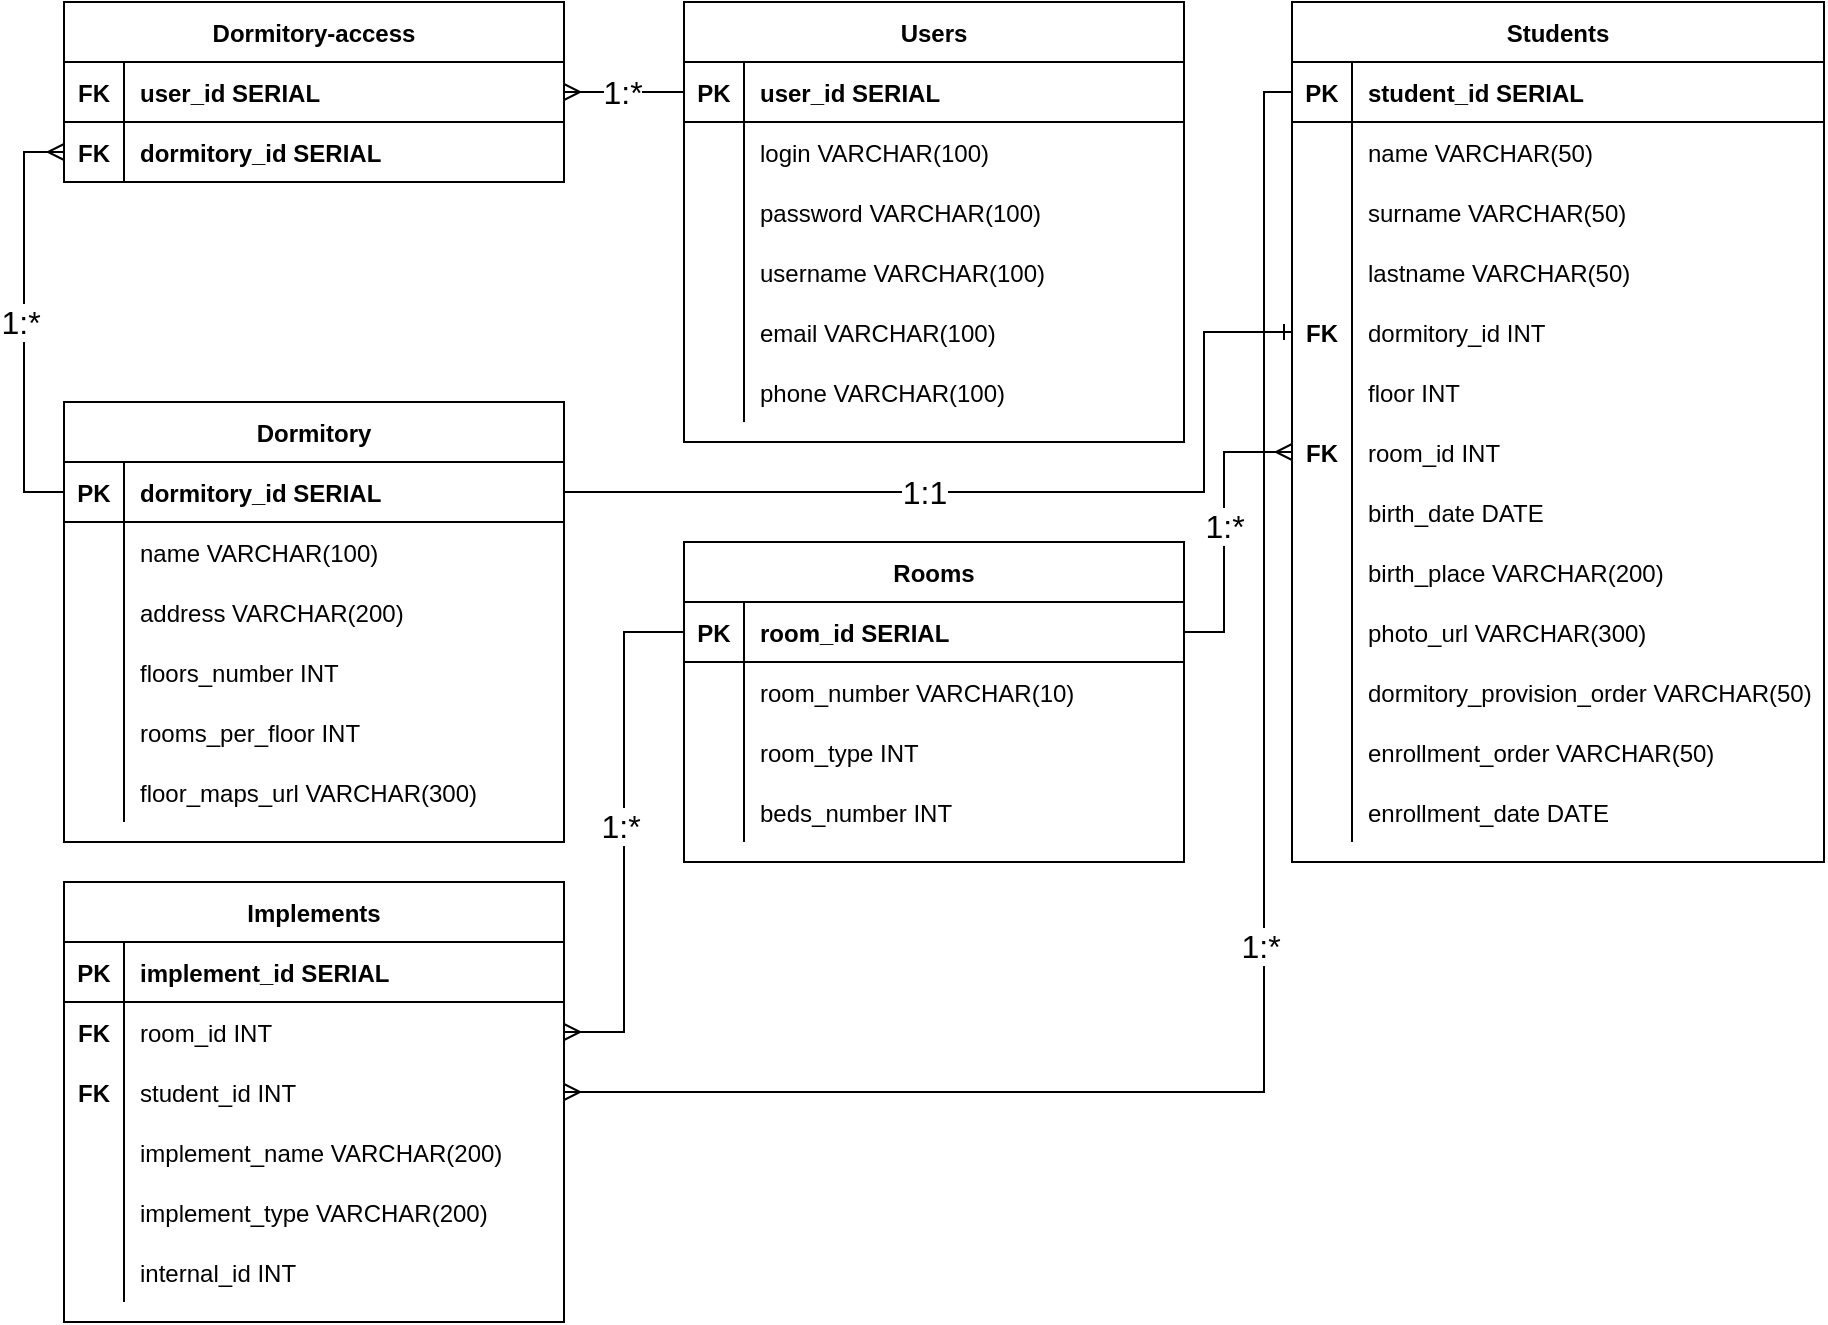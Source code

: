 <mxfile version="22.1.8" type="github">
  <diagram name="Страница — 1" id="2twtzxO1_h7WXQOhaJLX">
    <mxGraphModel dx="2288" dy="542" grid="1" gridSize="10" guides="1" tooltips="1" connect="1" arrows="1" fold="1" page="1" pageScale="1" pageWidth="827" pageHeight="1169" math="0" shadow="0">
      <root>
        <mxCell id="0" />
        <mxCell id="1" parent="0" />
        <mxCell id="hu3KizZ-rJHb__WASG35-1" value="Students" style="shape=table;startSize=30;container=1;collapsible=1;childLayout=tableLayout;fixedRows=1;rowLines=0;fontStyle=1;align=center;resizeLast=1;" parent="1" vertex="1">
          <mxGeometry x="414" y="120" width="266" height="430" as="geometry" />
        </mxCell>
        <mxCell id="hu3KizZ-rJHb__WASG35-2" value="" style="shape=partialRectangle;collapsible=0;dropTarget=0;pointerEvents=0;fillColor=none;points=[[0,0.5],[1,0.5]];portConstraint=eastwest;top=0;left=0;right=0;bottom=1;" parent="hu3KizZ-rJHb__WASG35-1" vertex="1">
          <mxGeometry y="30" width="266" height="30" as="geometry" />
        </mxCell>
        <mxCell id="hu3KizZ-rJHb__WASG35-3" value="PK" style="shape=partialRectangle;overflow=hidden;connectable=0;fillColor=none;top=0;left=0;bottom=0;right=0;fontStyle=1;" parent="hu3KizZ-rJHb__WASG35-2" vertex="1">
          <mxGeometry width="30" height="30" as="geometry">
            <mxRectangle width="30" height="30" as="alternateBounds" />
          </mxGeometry>
        </mxCell>
        <mxCell id="hu3KizZ-rJHb__WASG35-4" value="student_id SERIAL" style="shape=partialRectangle;overflow=hidden;connectable=0;fillColor=none;top=0;left=0;bottom=0;right=0;align=left;spacingLeft=6;fontStyle=1;" parent="hu3KizZ-rJHb__WASG35-2" vertex="1">
          <mxGeometry x="30" width="236" height="30" as="geometry">
            <mxRectangle width="236" height="30" as="alternateBounds" />
          </mxGeometry>
        </mxCell>
        <mxCell id="hu3KizZ-rJHb__WASG35-5" value="" style="shape=partialRectangle;collapsible=0;dropTarget=0;pointerEvents=0;fillColor=none;points=[[0,0.5],[1,0.5]];portConstraint=eastwest;top=0;left=0;right=0;bottom=0;" parent="hu3KizZ-rJHb__WASG35-1" vertex="1">
          <mxGeometry y="60" width="266" height="30" as="geometry" />
        </mxCell>
        <mxCell id="hu3KizZ-rJHb__WASG35-6" value="" style="shape=partialRectangle;overflow=hidden;connectable=0;fillColor=none;top=0;left=0;bottom=0;right=0;" parent="hu3KizZ-rJHb__WASG35-5" vertex="1">
          <mxGeometry width="30" height="30" as="geometry">
            <mxRectangle width="30" height="30" as="alternateBounds" />
          </mxGeometry>
        </mxCell>
        <mxCell id="hu3KizZ-rJHb__WASG35-7" value="name VARCHAR(50)" style="shape=partialRectangle;overflow=hidden;connectable=0;fillColor=none;top=0;left=0;bottom=0;right=0;align=left;spacingLeft=6;" parent="hu3KizZ-rJHb__WASG35-5" vertex="1">
          <mxGeometry x="30" width="236" height="30" as="geometry">
            <mxRectangle width="236" height="30" as="alternateBounds" />
          </mxGeometry>
        </mxCell>
        <mxCell id="hu3KizZ-rJHb__WASG35-8" value="" style="shape=partialRectangle;collapsible=0;dropTarget=0;pointerEvents=0;fillColor=none;points=[[0,0.5],[1,0.5]];portConstraint=eastwest;top=0;left=0;right=0;bottom=0;" parent="hu3KizZ-rJHb__WASG35-1" vertex="1">
          <mxGeometry y="90" width="266" height="30" as="geometry" />
        </mxCell>
        <mxCell id="hu3KizZ-rJHb__WASG35-9" value="" style="shape=partialRectangle;overflow=hidden;connectable=0;fillColor=none;top=0;left=0;bottom=0;right=0;" parent="hu3KizZ-rJHb__WASG35-8" vertex="1">
          <mxGeometry width="30" height="30" as="geometry">
            <mxRectangle width="30" height="30" as="alternateBounds" />
          </mxGeometry>
        </mxCell>
        <mxCell id="hu3KizZ-rJHb__WASG35-10" value="surname VARCHAR(50)" style="shape=partialRectangle;overflow=hidden;connectable=0;fillColor=none;top=0;left=0;bottom=0;right=0;align=left;spacingLeft=6;" parent="hu3KizZ-rJHb__WASG35-8" vertex="1">
          <mxGeometry x="30" width="236" height="30" as="geometry">
            <mxRectangle width="236" height="30" as="alternateBounds" />
          </mxGeometry>
        </mxCell>
        <mxCell id="hu3KizZ-rJHb__WASG35-11" value="" style="shape=partialRectangle;collapsible=0;dropTarget=0;pointerEvents=0;fillColor=none;points=[[0,0.5],[1,0.5]];portConstraint=eastwest;top=0;left=0;right=0;bottom=0;" parent="hu3KizZ-rJHb__WASG35-1" vertex="1">
          <mxGeometry y="120" width="266" height="30" as="geometry" />
        </mxCell>
        <mxCell id="hu3KizZ-rJHb__WASG35-12" value="" style="shape=partialRectangle;overflow=hidden;connectable=0;fillColor=none;top=0;left=0;bottom=0;right=0;" parent="hu3KizZ-rJHb__WASG35-11" vertex="1">
          <mxGeometry width="30" height="30" as="geometry">
            <mxRectangle width="30" height="30" as="alternateBounds" />
          </mxGeometry>
        </mxCell>
        <mxCell id="hu3KizZ-rJHb__WASG35-13" value="lastname VARCHAR(50)" style="shape=partialRectangle;overflow=hidden;connectable=0;fillColor=none;top=0;left=0;bottom=0;right=0;align=left;spacingLeft=6;" parent="hu3KizZ-rJHb__WASG35-11" vertex="1">
          <mxGeometry x="30" width="236" height="30" as="geometry">
            <mxRectangle width="236" height="30" as="alternateBounds" />
          </mxGeometry>
        </mxCell>
        <mxCell id="hu3KizZ-rJHb__WASG35-14" value="" style="shape=partialRectangle;collapsible=0;dropTarget=0;pointerEvents=0;fillColor=none;points=[[0,0.5],[1,0.5]];portConstraint=eastwest;top=0;left=0;right=0;bottom=0;" parent="hu3KizZ-rJHb__WASG35-1" vertex="1">
          <mxGeometry y="150" width="266" height="30" as="geometry" />
        </mxCell>
        <mxCell id="hu3KizZ-rJHb__WASG35-15" value="FK" style="shape=partialRectangle;overflow=hidden;connectable=0;fillColor=none;top=0;left=0;bottom=0;right=0;fontStyle=1" parent="hu3KizZ-rJHb__WASG35-14" vertex="1">
          <mxGeometry width="30" height="30" as="geometry">
            <mxRectangle width="30" height="30" as="alternateBounds" />
          </mxGeometry>
        </mxCell>
        <mxCell id="hu3KizZ-rJHb__WASG35-16" value="dormitory_id INT" style="shape=partialRectangle;overflow=hidden;connectable=0;fillColor=none;top=0;left=0;bottom=0;right=0;align=left;spacingLeft=6;" parent="hu3KizZ-rJHb__WASG35-14" vertex="1">
          <mxGeometry x="30" width="236" height="30" as="geometry">
            <mxRectangle width="236" height="30" as="alternateBounds" />
          </mxGeometry>
        </mxCell>
        <mxCell id="hu3KizZ-rJHb__WASG35-36" value="" style="shape=partialRectangle;collapsible=0;dropTarget=0;pointerEvents=0;fillColor=none;points=[[0,0.5],[1,0.5]];portConstraint=eastwest;top=0;left=0;right=0;bottom=0;" parent="hu3KizZ-rJHb__WASG35-1" vertex="1">
          <mxGeometry y="180" width="266" height="30" as="geometry" />
        </mxCell>
        <mxCell id="hu3KizZ-rJHb__WASG35-37" value="" style="shape=partialRectangle;overflow=hidden;connectable=0;fillColor=none;top=0;left=0;bottom=0;right=0;" parent="hu3KizZ-rJHb__WASG35-36" vertex="1">
          <mxGeometry width="30" height="30" as="geometry">
            <mxRectangle width="30" height="30" as="alternateBounds" />
          </mxGeometry>
        </mxCell>
        <mxCell id="hu3KizZ-rJHb__WASG35-38" value="floor INT" style="shape=partialRectangle;overflow=hidden;connectable=0;fillColor=none;top=0;left=0;bottom=0;right=0;align=left;spacingLeft=6;" parent="hu3KizZ-rJHb__WASG35-36" vertex="1">
          <mxGeometry x="30" width="236" height="30" as="geometry">
            <mxRectangle width="236" height="30" as="alternateBounds" />
          </mxGeometry>
        </mxCell>
        <mxCell id="hu3KizZ-rJHb__WASG35-39" value="" style="shape=partialRectangle;collapsible=0;dropTarget=0;pointerEvents=0;fillColor=none;points=[[0,0.5],[1,0.5]];portConstraint=eastwest;top=0;left=0;right=0;bottom=0;" parent="hu3KizZ-rJHb__WASG35-1" vertex="1">
          <mxGeometry y="210" width="266" height="30" as="geometry" />
        </mxCell>
        <mxCell id="hu3KizZ-rJHb__WASG35-40" value="FK" style="shape=partialRectangle;overflow=hidden;connectable=0;fillColor=none;top=0;left=0;bottom=0;right=0;fontStyle=1" parent="hu3KizZ-rJHb__WASG35-39" vertex="1">
          <mxGeometry width="30" height="30" as="geometry">
            <mxRectangle width="30" height="30" as="alternateBounds" />
          </mxGeometry>
        </mxCell>
        <mxCell id="hu3KizZ-rJHb__WASG35-41" value="room_id INT" style="shape=partialRectangle;overflow=hidden;connectable=0;fillColor=none;top=0;left=0;bottom=0;right=0;align=left;spacingLeft=6;" parent="hu3KizZ-rJHb__WASG35-39" vertex="1">
          <mxGeometry x="30" width="236" height="30" as="geometry">
            <mxRectangle width="236" height="30" as="alternateBounds" />
          </mxGeometry>
        </mxCell>
        <mxCell id="hu3KizZ-rJHb__WASG35-42" value="" style="shape=partialRectangle;collapsible=0;dropTarget=0;pointerEvents=0;fillColor=none;points=[[0,0.5],[1,0.5]];portConstraint=eastwest;top=0;left=0;right=0;bottom=0;" parent="hu3KizZ-rJHb__WASG35-1" vertex="1">
          <mxGeometry y="240" width="266" height="30" as="geometry" />
        </mxCell>
        <mxCell id="hu3KizZ-rJHb__WASG35-43" value="" style="shape=partialRectangle;overflow=hidden;connectable=0;fillColor=none;top=0;left=0;bottom=0;right=0;" parent="hu3KizZ-rJHb__WASG35-42" vertex="1">
          <mxGeometry width="30" height="30" as="geometry">
            <mxRectangle width="30" height="30" as="alternateBounds" />
          </mxGeometry>
        </mxCell>
        <mxCell id="hu3KizZ-rJHb__WASG35-44" value="birth_date DATE" style="shape=partialRectangle;overflow=hidden;connectable=0;fillColor=none;top=0;left=0;bottom=0;right=0;align=left;spacingLeft=6;" parent="hu3KizZ-rJHb__WASG35-42" vertex="1">
          <mxGeometry x="30" width="236" height="30" as="geometry">
            <mxRectangle width="236" height="30" as="alternateBounds" />
          </mxGeometry>
        </mxCell>
        <mxCell id="tnhvwrG5UX3Bv0iWoxQa-13" value="" style="shape=partialRectangle;collapsible=0;dropTarget=0;pointerEvents=0;fillColor=none;points=[[0,0.5],[1,0.5]];portConstraint=eastwest;top=0;left=0;right=0;bottom=0;" parent="hu3KizZ-rJHb__WASG35-1" vertex="1">
          <mxGeometry y="270" width="266" height="30" as="geometry" />
        </mxCell>
        <mxCell id="tnhvwrG5UX3Bv0iWoxQa-14" value="" style="shape=partialRectangle;overflow=hidden;connectable=0;fillColor=none;top=0;left=0;bottom=0;right=0;" parent="tnhvwrG5UX3Bv0iWoxQa-13" vertex="1">
          <mxGeometry width="30" height="30" as="geometry">
            <mxRectangle width="30" height="30" as="alternateBounds" />
          </mxGeometry>
        </mxCell>
        <mxCell id="tnhvwrG5UX3Bv0iWoxQa-15" value="birth_place VARCHAR(200)" style="shape=partialRectangle;overflow=hidden;connectable=0;fillColor=none;top=0;left=0;bottom=0;right=0;align=left;spacingLeft=6;" parent="tnhvwrG5UX3Bv0iWoxQa-13" vertex="1">
          <mxGeometry x="30" width="236" height="30" as="geometry">
            <mxRectangle width="236" height="30" as="alternateBounds" />
          </mxGeometry>
        </mxCell>
        <mxCell id="tnhvwrG5UX3Bv0iWoxQa-1" value="" style="shape=partialRectangle;collapsible=0;dropTarget=0;pointerEvents=0;fillColor=none;points=[[0,0.5],[1,0.5]];portConstraint=eastwest;top=0;left=0;right=0;bottom=0;" parent="hu3KizZ-rJHb__WASG35-1" vertex="1">
          <mxGeometry y="300" width="266" height="30" as="geometry" />
        </mxCell>
        <mxCell id="tnhvwrG5UX3Bv0iWoxQa-2" value="" style="shape=partialRectangle;overflow=hidden;connectable=0;fillColor=none;top=0;left=0;bottom=0;right=0;" parent="tnhvwrG5UX3Bv0iWoxQa-1" vertex="1">
          <mxGeometry width="30" height="30" as="geometry">
            <mxRectangle width="30" height="30" as="alternateBounds" />
          </mxGeometry>
        </mxCell>
        <mxCell id="tnhvwrG5UX3Bv0iWoxQa-3" value="photo_url VARCHAR(300)" style="shape=partialRectangle;overflow=hidden;connectable=0;fillColor=none;top=0;left=0;bottom=0;right=0;align=left;spacingLeft=6;" parent="tnhvwrG5UX3Bv0iWoxQa-1" vertex="1">
          <mxGeometry x="30" width="236" height="30" as="geometry">
            <mxRectangle width="236" height="30" as="alternateBounds" />
          </mxGeometry>
        </mxCell>
        <mxCell id="tnhvwrG5UX3Bv0iWoxQa-7" value="" style="shape=partialRectangle;collapsible=0;dropTarget=0;pointerEvents=0;fillColor=none;points=[[0,0.5],[1,0.5]];portConstraint=eastwest;top=0;left=0;right=0;bottom=0;" parent="hu3KizZ-rJHb__WASG35-1" vertex="1">
          <mxGeometry y="330" width="266" height="30" as="geometry" />
        </mxCell>
        <mxCell id="tnhvwrG5UX3Bv0iWoxQa-8" value="" style="shape=partialRectangle;overflow=hidden;connectable=0;fillColor=none;top=0;left=0;bottom=0;right=0;" parent="tnhvwrG5UX3Bv0iWoxQa-7" vertex="1">
          <mxGeometry width="30" height="30" as="geometry">
            <mxRectangle width="30" height="30" as="alternateBounds" />
          </mxGeometry>
        </mxCell>
        <mxCell id="tnhvwrG5UX3Bv0iWoxQa-9" value="dormitory_provision_order VARCHAR(50)" style="shape=partialRectangle;overflow=hidden;connectable=0;fillColor=none;top=0;left=0;bottom=0;right=0;align=left;spacingLeft=6;" parent="tnhvwrG5UX3Bv0iWoxQa-7" vertex="1">
          <mxGeometry x="30" width="236" height="30" as="geometry">
            <mxRectangle width="236" height="30" as="alternateBounds" />
          </mxGeometry>
        </mxCell>
        <mxCell id="tnhvwrG5UX3Bv0iWoxQa-4" value="" style="shape=partialRectangle;collapsible=0;dropTarget=0;pointerEvents=0;fillColor=none;points=[[0,0.5],[1,0.5]];portConstraint=eastwest;top=0;left=0;right=0;bottom=0;" parent="hu3KizZ-rJHb__WASG35-1" vertex="1">
          <mxGeometry y="360" width="266" height="30" as="geometry" />
        </mxCell>
        <mxCell id="tnhvwrG5UX3Bv0iWoxQa-5" value="" style="shape=partialRectangle;overflow=hidden;connectable=0;fillColor=none;top=0;left=0;bottom=0;right=0;" parent="tnhvwrG5UX3Bv0iWoxQa-4" vertex="1">
          <mxGeometry width="30" height="30" as="geometry">
            <mxRectangle width="30" height="30" as="alternateBounds" />
          </mxGeometry>
        </mxCell>
        <mxCell id="tnhvwrG5UX3Bv0iWoxQa-6" value="enrollment_order VARCHAR(50)" style="shape=partialRectangle;overflow=hidden;connectable=0;fillColor=none;top=0;left=0;bottom=0;right=0;align=left;spacingLeft=6;" parent="tnhvwrG5UX3Bv0iWoxQa-4" vertex="1">
          <mxGeometry x="30" width="236" height="30" as="geometry">
            <mxRectangle width="236" height="30" as="alternateBounds" />
          </mxGeometry>
        </mxCell>
        <mxCell id="tnhvwrG5UX3Bv0iWoxQa-10" value="" style="shape=partialRectangle;collapsible=0;dropTarget=0;pointerEvents=0;fillColor=none;points=[[0,0.5],[1,0.5]];portConstraint=eastwest;top=0;left=0;right=0;bottom=0;" parent="hu3KizZ-rJHb__WASG35-1" vertex="1">
          <mxGeometry y="390" width="266" height="30" as="geometry" />
        </mxCell>
        <mxCell id="tnhvwrG5UX3Bv0iWoxQa-11" value="" style="shape=partialRectangle;overflow=hidden;connectable=0;fillColor=none;top=0;left=0;bottom=0;right=0;" parent="tnhvwrG5UX3Bv0iWoxQa-10" vertex="1">
          <mxGeometry width="30" height="30" as="geometry">
            <mxRectangle width="30" height="30" as="alternateBounds" />
          </mxGeometry>
        </mxCell>
        <mxCell id="tnhvwrG5UX3Bv0iWoxQa-12" value="enrollment_date DATE" style="shape=partialRectangle;overflow=hidden;connectable=0;fillColor=none;top=0;left=0;bottom=0;right=0;align=left;spacingLeft=6;" parent="tnhvwrG5UX3Bv0iWoxQa-10" vertex="1">
          <mxGeometry x="30" width="236" height="30" as="geometry">
            <mxRectangle width="236" height="30" as="alternateBounds" />
          </mxGeometry>
        </mxCell>
        <mxCell id="hu3KizZ-rJHb__WASG35-20" value="Users" style="shape=table;startSize=30;container=1;collapsible=1;childLayout=tableLayout;fixedRows=1;rowLines=0;fontStyle=1;align=center;resizeLast=1;" parent="1" vertex="1">
          <mxGeometry x="110" y="120" width="250" height="220" as="geometry" />
        </mxCell>
        <mxCell id="hu3KizZ-rJHb__WASG35-21" value="" style="shape=partialRectangle;collapsible=0;dropTarget=0;pointerEvents=0;fillColor=none;points=[[0,0.5],[1,0.5]];portConstraint=eastwest;top=0;left=0;right=0;bottom=1;" parent="hu3KizZ-rJHb__WASG35-20" vertex="1">
          <mxGeometry y="30" width="250" height="30" as="geometry" />
        </mxCell>
        <mxCell id="hu3KizZ-rJHb__WASG35-22" value="PK" style="shape=partialRectangle;overflow=hidden;connectable=0;fillColor=none;top=0;left=0;bottom=0;right=0;fontStyle=1;" parent="hu3KizZ-rJHb__WASG35-21" vertex="1">
          <mxGeometry width="30" height="30" as="geometry">
            <mxRectangle width="30" height="30" as="alternateBounds" />
          </mxGeometry>
        </mxCell>
        <mxCell id="hu3KizZ-rJHb__WASG35-23" value="user_id SERIAL" style="shape=partialRectangle;overflow=hidden;connectable=0;fillColor=none;top=0;left=0;bottom=0;right=0;align=left;spacingLeft=6;fontStyle=1;" parent="hu3KizZ-rJHb__WASG35-21" vertex="1">
          <mxGeometry x="30" width="220" height="30" as="geometry">
            <mxRectangle width="220" height="30" as="alternateBounds" />
          </mxGeometry>
        </mxCell>
        <mxCell id="hu3KizZ-rJHb__WASG35-24" value="" style="shape=partialRectangle;collapsible=0;dropTarget=0;pointerEvents=0;fillColor=none;points=[[0,0.5],[1,0.5]];portConstraint=eastwest;top=0;left=0;right=0;bottom=0;" parent="hu3KizZ-rJHb__WASG35-20" vertex="1">
          <mxGeometry y="60" width="250" height="30" as="geometry" />
        </mxCell>
        <mxCell id="hu3KizZ-rJHb__WASG35-25" value="" style="shape=partialRectangle;overflow=hidden;connectable=0;fillColor=none;top=0;left=0;bottom=0;right=0;" parent="hu3KizZ-rJHb__WASG35-24" vertex="1">
          <mxGeometry width="30" height="30" as="geometry">
            <mxRectangle width="30" height="30" as="alternateBounds" />
          </mxGeometry>
        </mxCell>
        <mxCell id="hu3KizZ-rJHb__WASG35-26" value="login VARCHAR(100)" style="shape=partialRectangle;overflow=hidden;connectable=0;fillColor=none;top=0;left=0;bottom=0;right=0;align=left;spacingLeft=6;" parent="hu3KizZ-rJHb__WASG35-24" vertex="1">
          <mxGeometry x="30" width="220" height="30" as="geometry">
            <mxRectangle width="220" height="30" as="alternateBounds" />
          </mxGeometry>
        </mxCell>
        <mxCell id="hu3KizZ-rJHb__WASG35-27" value="" style="shape=partialRectangle;collapsible=0;dropTarget=0;pointerEvents=0;fillColor=none;points=[[0,0.5],[1,0.5]];portConstraint=eastwest;top=0;left=0;right=0;bottom=0;" parent="hu3KizZ-rJHb__WASG35-20" vertex="1">
          <mxGeometry y="90" width="250" height="30" as="geometry" />
        </mxCell>
        <mxCell id="hu3KizZ-rJHb__WASG35-28" value="" style="shape=partialRectangle;overflow=hidden;connectable=0;fillColor=none;top=0;left=0;bottom=0;right=0;" parent="hu3KizZ-rJHb__WASG35-27" vertex="1">
          <mxGeometry width="30" height="30" as="geometry">
            <mxRectangle width="30" height="30" as="alternateBounds" />
          </mxGeometry>
        </mxCell>
        <mxCell id="hu3KizZ-rJHb__WASG35-29" value="password VARCHAR(100)" style="shape=partialRectangle;overflow=hidden;connectable=0;fillColor=none;top=0;left=0;bottom=0;right=0;align=left;spacingLeft=6;" parent="hu3KizZ-rJHb__WASG35-27" vertex="1">
          <mxGeometry x="30" width="220" height="30" as="geometry">
            <mxRectangle width="220" height="30" as="alternateBounds" />
          </mxGeometry>
        </mxCell>
        <mxCell id="tnhvwrG5UX3Bv0iWoxQa-86" value="" style="shape=partialRectangle;collapsible=0;dropTarget=0;pointerEvents=0;fillColor=none;points=[[0,0.5],[1,0.5]];portConstraint=eastwest;top=0;left=0;right=0;bottom=0;" parent="hu3KizZ-rJHb__WASG35-20" vertex="1">
          <mxGeometry y="120" width="250" height="30" as="geometry" />
        </mxCell>
        <mxCell id="tnhvwrG5UX3Bv0iWoxQa-87" value="" style="shape=partialRectangle;overflow=hidden;connectable=0;fillColor=none;top=0;left=0;bottom=0;right=0;" parent="tnhvwrG5UX3Bv0iWoxQa-86" vertex="1">
          <mxGeometry width="30" height="30" as="geometry">
            <mxRectangle width="30" height="30" as="alternateBounds" />
          </mxGeometry>
        </mxCell>
        <mxCell id="tnhvwrG5UX3Bv0iWoxQa-88" value="username VARCHAR(100)" style="shape=partialRectangle;overflow=hidden;connectable=0;fillColor=none;top=0;left=0;bottom=0;right=0;align=left;spacingLeft=6;" parent="tnhvwrG5UX3Bv0iWoxQa-86" vertex="1">
          <mxGeometry x="30" width="220" height="30" as="geometry">
            <mxRectangle width="220" height="30" as="alternateBounds" />
          </mxGeometry>
        </mxCell>
        <mxCell id="hu3KizZ-rJHb__WASG35-30" value="" style="shape=partialRectangle;collapsible=0;dropTarget=0;pointerEvents=0;fillColor=none;points=[[0,0.5],[1,0.5]];portConstraint=eastwest;top=0;left=0;right=0;bottom=0;" parent="hu3KizZ-rJHb__WASG35-20" vertex="1">
          <mxGeometry y="150" width="250" height="30" as="geometry" />
        </mxCell>
        <mxCell id="hu3KizZ-rJHb__WASG35-31" value="" style="shape=partialRectangle;overflow=hidden;connectable=0;fillColor=none;top=0;left=0;bottom=0;right=0;" parent="hu3KizZ-rJHb__WASG35-30" vertex="1">
          <mxGeometry width="30" height="30" as="geometry">
            <mxRectangle width="30" height="30" as="alternateBounds" />
          </mxGeometry>
        </mxCell>
        <mxCell id="hu3KizZ-rJHb__WASG35-32" value="email VARCHAR(100)" style="shape=partialRectangle;overflow=hidden;connectable=0;fillColor=none;top=0;left=0;bottom=0;right=0;align=left;spacingLeft=6;" parent="hu3KizZ-rJHb__WASG35-30" vertex="1">
          <mxGeometry x="30" width="220" height="30" as="geometry">
            <mxRectangle width="220" height="30" as="alternateBounds" />
          </mxGeometry>
        </mxCell>
        <mxCell id="hu3KizZ-rJHb__WASG35-33" value="" style="shape=partialRectangle;collapsible=0;dropTarget=0;pointerEvents=0;fillColor=none;points=[[0,0.5],[1,0.5]];portConstraint=eastwest;top=0;left=0;right=0;bottom=0;" parent="hu3KizZ-rJHb__WASG35-20" vertex="1">
          <mxGeometry y="180" width="250" height="30" as="geometry" />
        </mxCell>
        <mxCell id="hu3KizZ-rJHb__WASG35-34" value="" style="shape=partialRectangle;overflow=hidden;connectable=0;fillColor=none;top=0;left=0;bottom=0;right=0;" parent="hu3KizZ-rJHb__WASG35-33" vertex="1">
          <mxGeometry width="30" height="30" as="geometry">
            <mxRectangle width="30" height="30" as="alternateBounds" />
          </mxGeometry>
        </mxCell>
        <mxCell id="hu3KizZ-rJHb__WASG35-35" value="phone VARCHAR(100)" style="shape=partialRectangle;overflow=hidden;connectable=0;fillColor=none;top=0;left=0;bottom=0;right=0;align=left;spacingLeft=6;" parent="hu3KizZ-rJHb__WASG35-33" vertex="1">
          <mxGeometry x="30" width="220" height="30" as="geometry">
            <mxRectangle width="220" height="30" as="alternateBounds" />
          </mxGeometry>
        </mxCell>
        <mxCell id="tnhvwrG5UX3Bv0iWoxQa-19" value="Dormitory" style="shape=table;startSize=30;container=1;collapsible=1;childLayout=tableLayout;fixedRows=1;rowLines=0;fontStyle=1;align=center;resizeLast=1;" parent="1" vertex="1">
          <mxGeometry x="-200" y="320" width="250" height="220" as="geometry" />
        </mxCell>
        <mxCell id="tnhvwrG5UX3Bv0iWoxQa-20" value="" style="shape=partialRectangle;collapsible=0;dropTarget=0;pointerEvents=0;fillColor=none;points=[[0,0.5],[1,0.5]];portConstraint=eastwest;top=0;left=0;right=0;bottom=1;" parent="tnhvwrG5UX3Bv0iWoxQa-19" vertex="1">
          <mxGeometry y="30" width="250" height="30" as="geometry" />
        </mxCell>
        <mxCell id="tnhvwrG5UX3Bv0iWoxQa-21" value="PK" style="shape=partialRectangle;overflow=hidden;connectable=0;fillColor=none;top=0;left=0;bottom=0;right=0;fontStyle=1;" parent="tnhvwrG5UX3Bv0iWoxQa-20" vertex="1">
          <mxGeometry width="30" height="30" as="geometry">
            <mxRectangle width="30" height="30" as="alternateBounds" />
          </mxGeometry>
        </mxCell>
        <mxCell id="tnhvwrG5UX3Bv0iWoxQa-22" value="dormitory_id SERIAL" style="shape=partialRectangle;overflow=hidden;connectable=0;fillColor=none;top=0;left=0;bottom=0;right=0;align=left;spacingLeft=6;fontStyle=1;" parent="tnhvwrG5UX3Bv0iWoxQa-20" vertex="1">
          <mxGeometry x="30" width="220" height="30" as="geometry">
            <mxRectangle width="220" height="30" as="alternateBounds" />
          </mxGeometry>
        </mxCell>
        <mxCell id="tnhvwrG5UX3Bv0iWoxQa-23" value="" style="shape=partialRectangle;collapsible=0;dropTarget=0;pointerEvents=0;fillColor=none;points=[[0,0.5],[1,0.5]];portConstraint=eastwest;top=0;left=0;right=0;bottom=0;" parent="tnhvwrG5UX3Bv0iWoxQa-19" vertex="1">
          <mxGeometry y="60" width="250" height="30" as="geometry" />
        </mxCell>
        <mxCell id="tnhvwrG5UX3Bv0iWoxQa-24" value="" style="shape=partialRectangle;overflow=hidden;connectable=0;fillColor=none;top=0;left=0;bottom=0;right=0;" parent="tnhvwrG5UX3Bv0iWoxQa-23" vertex="1">
          <mxGeometry width="30" height="30" as="geometry">
            <mxRectangle width="30" height="30" as="alternateBounds" />
          </mxGeometry>
        </mxCell>
        <mxCell id="tnhvwrG5UX3Bv0iWoxQa-25" value="name VARCHAR(100)" style="shape=partialRectangle;overflow=hidden;connectable=0;fillColor=none;top=0;left=0;bottom=0;right=0;align=left;spacingLeft=6;" parent="tnhvwrG5UX3Bv0iWoxQa-23" vertex="1">
          <mxGeometry x="30" width="220" height="30" as="geometry">
            <mxRectangle width="220" height="30" as="alternateBounds" />
          </mxGeometry>
        </mxCell>
        <mxCell id="tnhvwrG5UX3Bv0iWoxQa-26" value="" style="shape=partialRectangle;collapsible=0;dropTarget=0;pointerEvents=0;fillColor=none;points=[[0,0.5],[1,0.5]];portConstraint=eastwest;top=0;left=0;right=0;bottom=0;" parent="tnhvwrG5UX3Bv0iWoxQa-19" vertex="1">
          <mxGeometry y="90" width="250" height="30" as="geometry" />
        </mxCell>
        <mxCell id="tnhvwrG5UX3Bv0iWoxQa-27" value="" style="shape=partialRectangle;overflow=hidden;connectable=0;fillColor=none;top=0;left=0;bottom=0;right=0;" parent="tnhvwrG5UX3Bv0iWoxQa-26" vertex="1">
          <mxGeometry width="30" height="30" as="geometry">
            <mxRectangle width="30" height="30" as="alternateBounds" />
          </mxGeometry>
        </mxCell>
        <mxCell id="tnhvwrG5UX3Bv0iWoxQa-28" value="address VARCHAR(200)" style="shape=partialRectangle;overflow=hidden;connectable=0;fillColor=none;top=0;left=0;bottom=0;right=0;align=left;spacingLeft=6;" parent="tnhvwrG5UX3Bv0iWoxQa-26" vertex="1">
          <mxGeometry x="30" width="220" height="30" as="geometry">
            <mxRectangle width="220" height="30" as="alternateBounds" />
          </mxGeometry>
        </mxCell>
        <mxCell id="tnhvwrG5UX3Bv0iWoxQa-29" value="" style="shape=partialRectangle;collapsible=0;dropTarget=0;pointerEvents=0;fillColor=none;points=[[0,0.5],[1,0.5]];portConstraint=eastwest;top=0;left=0;right=0;bottom=0;" parent="tnhvwrG5UX3Bv0iWoxQa-19" vertex="1">
          <mxGeometry y="120" width="250" height="30" as="geometry" />
        </mxCell>
        <mxCell id="tnhvwrG5UX3Bv0iWoxQa-30" value="" style="shape=partialRectangle;overflow=hidden;connectable=0;fillColor=none;top=0;left=0;bottom=0;right=0;" parent="tnhvwrG5UX3Bv0iWoxQa-29" vertex="1">
          <mxGeometry width="30" height="30" as="geometry">
            <mxRectangle width="30" height="30" as="alternateBounds" />
          </mxGeometry>
        </mxCell>
        <mxCell id="tnhvwrG5UX3Bv0iWoxQa-31" value="floors_number INT" style="shape=partialRectangle;overflow=hidden;connectable=0;fillColor=none;top=0;left=0;bottom=0;right=0;align=left;spacingLeft=6;" parent="tnhvwrG5UX3Bv0iWoxQa-29" vertex="1">
          <mxGeometry x="30" width="220" height="30" as="geometry">
            <mxRectangle width="220" height="30" as="alternateBounds" />
          </mxGeometry>
        </mxCell>
        <mxCell id="tnhvwrG5UX3Bv0iWoxQa-32" value="" style="shape=partialRectangle;collapsible=0;dropTarget=0;pointerEvents=0;fillColor=none;points=[[0,0.5],[1,0.5]];portConstraint=eastwest;top=0;left=0;right=0;bottom=0;" parent="tnhvwrG5UX3Bv0iWoxQa-19" vertex="1">
          <mxGeometry y="150" width="250" height="30" as="geometry" />
        </mxCell>
        <mxCell id="tnhvwrG5UX3Bv0iWoxQa-33" value="" style="shape=partialRectangle;overflow=hidden;connectable=0;fillColor=none;top=0;left=0;bottom=0;right=0;" parent="tnhvwrG5UX3Bv0iWoxQa-32" vertex="1">
          <mxGeometry width="30" height="30" as="geometry">
            <mxRectangle width="30" height="30" as="alternateBounds" />
          </mxGeometry>
        </mxCell>
        <mxCell id="tnhvwrG5UX3Bv0iWoxQa-34" value="rooms_per_floor INT" style="shape=partialRectangle;overflow=hidden;connectable=0;fillColor=none;top=0;left=0;bottom=0;right=0;align=left;spacingLeft=6;" parent="tnhvwrG5UX3Bv0iWoxQa-32" vertex="1">
          <mxGeometry x="30" width="220" height="30" as="geometry">
            <mxRectangle width="220" height="30" as="alternateBounds" />
          </mxGeometry>
        </mxCell>
        <mxCell id="tnhvwrG5UX3Bv0iWoxQa-35" value="" style="shape=partialRectangle;collapsible=0;dropTarget=0;pointerEvents=0;fillColor=none;points=[[0,0.5],[1,0.5]];portConstraint=eastwest;top=0;left=0;right=0;bottom=0;" parent="tnhvwrG5UX3Bv0iWoxQa-19" vertex="1">
          <mxGeometry y="180" width="250" height="30" as="geometry" />
        </mxCell>
        <mxCell id="tnhvwrG5UX3Bv0iWoxQa-36" value="" style="shape=partialRectangle;overflow=hidden;connectable=0;fillColor=none;top=0;left=0;bottom=0;right=0;" parent="tnhvwrG5UX3Bv0iWoxQa-35" vertex="1">
          <mxGeometry width="30" height="30" as="geometry">
            <mxRectangle width="30" height="30" as="alternateBounds" />
          </mxGeometry>
        </mxCell>
        <mxCell id="tnhvwrG5UX3Bv0iWoxQa-37" value="floor_maps_url VARCHAR(300)" style="shape=partialRectangle;overflow=hidden;connectable=0;fillColor=none;top=0;left=0;bottom=0;right=0;align=left;spacingLeft=6;" parent="tnhvwrG5UX3Bv0iWoxQa-35" vertex="1">
          <mxGeometry x="30" width="220" height="30" as="geometry">
            <mxRectangle width="220" height="30" as="alternateBounds" />
          </mxGeometry>
        </mxCell>
        <mxCell id="tnhvwrG5UX3Bv0iWoxQa-39" style="edgeStyle=orthogonalEdgeStyle;rounded=0;orthogonalLoop=1;jettySize=auto;html=1;exitX=1;exitY=0.5;exitDx=0;exitDy=0;entryX=0;entryY=0.5;entryDx=0;entryDy=0;endArrow=ERone;endFill=0;" parent="1" source="tnhvwrG5UX3Bv0iWoxQa-20" target="hu3KizZ-rJHb__WASG35-14" edge="1">
          <mxGeometry relative="1" as="geometry">
            <mxPoint x="340" y="390" as="sourcePoint" />
            <mxPoint x="414" y="280" as="targetPoint" />
            <Array as="points">
              <mxPoint x="370" y="365" />
              <mxPoint x="370" y="285" />
            </Array>
          </mxGeometry>
        </mxCell>
        <mxCell id="tnhvwrG5UX3Bv0iWoxQa-40" value="&lt;font style=&quot;font-size: 16px;&quot;&gt;1:1&lt;/font&gt;" style="edgeLabel;html=1;align=center;verticalAlign=middle;resizable=0;points=[];" parent="tnhvwrG5UX3Bv0iWoxQa-39" vertex="1" connectable="0">
          <mxGeometry x="-0.205" y="2" relative="1" as="geometry">
            <mxPoint x="3" y="2" as="offset" />
          </mxGeometry>
        </mxCell>
        <mxCell id="tnhvwrG5UX3Bv0iWoxQa-58" value="Dormitory-access" style="shape=table;startSize=30;container=1;collapsible=1;childLayout=tableLayout;fixedRows=1;rowLines=0;fontStyle=1;align=center;resizeLast=1;" parent="1" vertex="1">
          <mxGeometry x="-200" y="120" width="250" height="90" as="geometry" />
        </mxCell>
        <mxCell id="tnhvwrG5UX3Bv0iWoxQa-59" value="" style="shape=partialRectangle;collapsible=0;dropTarget=0;pointerEvents=0;fillColor=none;points=[[0,0.5],[1,0.5]];portConstraint=eastwest;top=0;left=0;right=0;bottom=1;" parent="tnhvwrG5UX3Bv0iWoxQa-58" vertex="1">
          <mxGeometry y="30" width="250" height="30" as="geometry" />
        </mxCell>
        <mxCell id="tnhvwrG5UX3Bv0iWoxQa-60" value="FK" style="shape=partialRectangle;overflow=hidden;connectable=0;fillColor=none;top=0;left=0;bottom=0;right=0;fontStyle=1;" parent="tnhvwrG5UX3Bv0iWoxQa-59" vertex="1">
          <mxGeometry width="30" height="30" as="geometry">
            <mxRectangle width="30" height="30" as="alternateBounds" />
          </mxGeometry>
        </mxCell>
        <mxCell id="tnhvwrG5UX3Bv0iWoxQa-61" value="user_id SERIAL" style="shape=partialRectangle;overflow=hidden;connectable=0;fillColor=none;top=0;left=0;bottom=0;right=0;align=left;spacingLeft=6;fontStyle=1;" parent="tnhvwrG5UX3Bv0iWoxQa-59" vertex="1">
          <mxGeometry x="30" width="220" height="30" as="geometry">
            <mxRectangle width="220" height="30" as="alternateBounds" />
          </mxGeometry>
        </mxCell>
        <mxCell id="tnhvwrG5UX3Bv0iWoxQa-77" value="" style="shape=partialRectangle;collapsible=0;dropTarget=0;pointerEvents=0;fillColor=none;points=[[0,0.5],[1,0.5]];portConstraint=eastwest;top=0;left=0;right=0;bottom=1;" parent="tnhvwrG5UX3Bv0iWoxQa-58" vertex="1">
          <mxGeometry y="60" width="250" height="30" as="geometry" />
        </mxCell>
        <mxCell id="tnhvwrG5UX3Bv0iWoxQa-78" value="FK" style="shape=partialRectangle;overflow=hidden;connectable=0;fillColor=none;top=0;left=0;bottom=0;right=0;fontStyle=1;" parent="tnhvwrG5UX3Bv0iWoxQa-77" vertex="1">
          <mxGeometry width="30" height="30" as="geometry">
            <mxRectangle width="30" height="30" as="alternateBounds" />
          </mxGeometry>
        </mxCell>
        <mxCell id="tnhvwrG5UX3Bv0iWoxQa-79" value="dormitory_id SERIAL" style="shape=partialRectangle;overflow=hidden;connectable=0;fillColor=none;top=0;left=0;bottom=0;right=0;align=left;spacingLeft=6;fontStyle=1;" parent="tnhvwrG5UX3Bv0iWoxQa-77" vertex="1">
          <mxGeometry x="30" width="220" height="30" as="geometry">
            <mxRectangle width="220" height="30" as="alternateBounds" />
          </mxGeometry>
        </mxCell>
        <mxCell id="tnhvwrG5UX3Bv0iWoxQa-80" style="edgeStyle=orthogonalEdgeStyle;rounded=0;orthogonalLoop=1;jettySize=auto;html=1;exitX=0;exitY=0.5;exitDx=0;exitDy=0;entryX=1;entryY=0.5;entryDx=0;entryDy=0;endArrow=ERmany;endFill=0;" parent="1" source="hu3KizZ-rJHb__WASG35-21" target="tnhvwrG5UX3Bv0iWoxQa-59" edge="1">
          <mxGeometry relative="1" as="geometry" />
        </mxCell>
        <mxCell id="tnhvwrG5UX3Bv0iWoxQa-85" value="&lt;font style=&quot;font-size: 16px;&quot;&gt;1:*&lt;/font&gt;" style="edgeLabel;html=1;align=center;verticalAlign=middle;resizable=0;points=[];" parent="tnhvwrG5UX3Bv0iWoxQa-80" vertex="1" connectable="0">
          <mxGeometry x="0.04" relative="1" as="geometry">
            <mxPoint as="offset" />
          </mxGeometry>
        </mxCell>
        <mxCell id="tnhvwrG5UX3Bv0iWoxQa-81" style="edgeStyle=orthogonalEdgeStyle;rounded=0;orthogonalLoop=1;jettySize=auto;html=1;exitX=0;exitY=0.5;exitDx=0;exitDy=0;entryX=0;entryY=0.5;entryDx=0;entryDy=0;endArrow=ERmany;endFill=0;" parent="1" source="tnhvwrG5UX3Bv0iWoxQa-20" target="tnhvwrG5UX3Bv0iWoxQa-77" edge="1">
          <mxGeometry relative="1" as="geometry" />
        </mxCell>
        <mxCell id="tnhvwrG5UX3Bv0iWoxQa-82" value="&lt;font style=&quot;font-size: 16px;&quot;&gt;1:*&lt;/font&gt;" style="edgeLabel;html=1;align=center;verticalAlign=middle;resizable=0;points=[];" parent="tnhvwrG5UX3Bv0iWoxQa-81" vertex="1" connectable="0">
          <mxGeometry x="0.002" y="2" relative="1" as="geometry">
            <mxPoint as="offset" />
          </mxGeometry>
        </mxCell>
        <mxCell id="tnhvwrG5UX3Bv0iWoxQa-89" value="Rooms" style="shape=table;startSize=30;container=1;collapsible=1;childLayout=tableLayout;fixedRows=1;rowLines=0;fontStyle=1;align=center;resizeLast=1;" parent="1" vertex="1">
          <mxGeometry x="110" y="390" width="250" height="160" as="geometry" />
        </mxCell>
        <mxCell id="tnhvwrG5UX3Bv0iWoxQa-90" value="" style="shape=partialRectangle;collapsible=0;dropTarget=0;pointerEvents=0;fillColor=none;points=[[0,0.5],[1,0.5]];portConstraint=eastwest;top=0;left=0;right=0;bottom=1;" parent="tnhvwrG5UX3Bv0iWoxQa-89" vertex="1">
          <mxGeometry y="30" width="250" height="30" as="geometry" />
        </mxCell>
        <mxCell id="tnhvwrG5UX3Bv0iWoxQa-91" value="PK" style="shape=partialRectangle;overflow=hidden;connectable=0;fillColor=none;top=0;left=0;bottom=0;right=0;fontStyle=1;" parent="tnhvwrG5UX3Bv0iWoxQa-90" vertex="1">
          <mxGeometry width="30" height="30" as="geometry">
            <mxRectangle width="30" height="30" as="alternateBounds" />
          </mxGeometry>
        </mxCell>
        <mxCell id="tnhvwrG5UX3Bv0iWoxQa-92" value="room_id SERIAL" style="shape=partialRectangle;overflow=hidden;connectable=0;fillColor=none;top=0;left=0;bottom=0;right=0;align=left;spacingLeft=6;fontStyle=1;" parent="tnhvwrG5UX3Bv0iWoxQa-90" vertex="1">
          <mxGeometry x="30" width="220" height="30" as="geometry">
            <mxRectangle width="220" height="30" as="alternateBounds" />
          </mxGeometry>
        </mxCell>
        <mxCell id="tnhvwrG5UX3Bv0iWoxQa-93" value="" style="shape=partialRectangle;collapsible=0;dropTarget=0;pointerEvents=0;fillColor=none;points=[[0,0.5],[1,0.5]];portConstraint=eastwest;top=0;left=0;right=0;bottom=0;" parent="tnhvwrG5UX3Bv0iWoxQa-89" vertex="1">
          <mxGeometry y="60" width="250" height="30" as="geometry" />
        </mxCell>
        <mxCell id="tnhvwrG5UX3Bv0iWoxQa-94" value="" style="shape=partialRectangle;overflow=hidden;connectable=0;fillColor=none;top=0;left=0;bottom=0;right=0;" parent="tnhvwrG5UX3Bv0iWoxQa-93" vertex="1">
          <mxGeometry width="30" height="30" as="geometry">
            <mxRectangle width="30" height="30" as="alternateBounds" />
          </mxGeometry>
        </mxCell>
        <mxCell id="tnhvwrG5UX3Bv0iWoxQa-95" value="room_number VARCHAR(10)" style="shape=partialRectangle;overflow=hidden;connectable=0;fillColor=none;top=0;left=0;bottom=0;right=0;align=left;spacingLeft=6;" parent="tnhvwrG5UX3Bv0iWoxQa-93" vertex="1">
          <mxGeometry x="30" width="220" height="30" as="geometry">
            <mxRectangle width="220" height="30" as="alternateBounds" />
          </mxGeometry>
        </mxCell>
        <mxCell id="tnhvwrG5UX3Bv0iWoxQa-96" value="" style="shape=partialRectangle;collapsible=0;dropTarget=0;pointerEvents=0;fillColor=none;points=[[0,0.5],[1,0.5]];portConstraint=eastwest;top=0;left=0;right=0;bottom=0;" parent="tnhvwrG5UX3Bv0iWoxQa-89" vertex="1">
          <mxGeometry y="90" width="250" height="30" as="geometry" />
        </mxCell>
        <mxCell id="tnhvwrG5UX3Bv0iWoxQa-97" value="" style="shape=partialRectangle;overflow=hidden;connectable=0;fillColor=none;top=0;left=0;bottom=0;right=0;" parent="tnhvwrG5UX3Bv0iWoxQa-96" vertex="1">
          <mxGeometry width="30" height="30" as="geometry">
            <mxRectangle width="30" height="30" as="alternateBounds" />
          </mxGeometry>
        </mxCell>
        <mxCell id="tnhvwrG5UX3Bv0iWoxQa-98" value="room_type INT" style="shape=partialRectangle;overflow=hidden;connectable=0;fillColor=none;top=0;left=0;bottom=0;right=0;align=left;spacingLeft=6;" parent="tnhvwrG5UX3Bv0iWoxQa-96" vertex="1">
          <mxGeometry x="30" width="220" height="30" as="geometry">
            <mxRectangle width="220" height="30" as="alternateBounds" />
          </mxGeometry>
        </mxCell>
        <mxCell id="tnhvwrG5UX3Bv0iWoxQa-99" value="" style="shape=partialRectangle;collapsible=0;dropTarget=0;pointerEvents=0;fillColor=none;points=[[0,0.5],[1,0.5]];portConstraint=eastwest;top=0;left=0;right=0;bottom=0;" parent="tnhvwrG5UX3Bv0iWoxQa-89" vertex="1">
          <mxGeometry y="120" width="250" height="30" as="geometry" />
        </mxCell>
        <mxCell id="tnhvwrG5UX3Bv0iWoxQa-100" value="" style="shape=partialRectangle;overflow=hidden;connectable=0;fillColor=none;top=0;left=0;bottom=0;right=0;" parent="tnhvwrG5UX3Bv0iWoxQa-99" vertex="1">
          <mxGeometry width="30" height="30" as="geometry">
            <mxRectangle width="30" height="30" as="alternateBounds" />
          </mxGeometry>
        </mxCell>
        <mxCell id="tnhvwrG5UX3Bv0iWoxQa-101" value="beds_number INT" style="shape=partialRectangle;overflow=hidden;connectable=0;fillColor=none;top=0;left=0;bottom=0;right=0;align=left;spacingLeft=6;" parent="tnhvwrG5UX3Bv0iWoxQa-99" vertex="1">
          <mxGeometry x="30" width="220" height="30" as="geometry">
            <mxRectangle width="220" height="30" as="alternateBounds" />
          </mxGeometry>
        </mxCell>
        <mxCell id="tnhvwrG5UX3Bv0iWoxQa-108" style="edgeStyle=orthogonalEdgeStyle;rounded=0;orthogonalLoop=1;jettySize=auto;html=1;exitX=1;exitY=0.5;exitDx=0;exitDy=0;entryX=0;entryY=0.5;entryDx=0;entryDy=0;endArrow=ERmany;endFill=0;" parent="1" source="tnhvwrG5UX3Bv0iWoxQa-90" target="hu3KizZ-rJHb__WASG35-39" edge="1">
          <mxGeometry relative="1" as="geometry">
            <Array as="points">
              <mxPoint x="380" y="435" />
              <mxPoint x="380" y="345" />
            </Array>
          </mxGeometry>
        </mxCell>
        <mxCell id="tnhvwrG5UX3Bv0iWoxQa-109" value="&lt;font style=&quot;font-size: 16px;&quot;&gt;1:*&lt;/font&gt;" style="edgeLabel;html=1;align=center;verticalAlign=middle;resizable=0;points=[];" parent="tnhvwrG5UX3Bv0iWoxQa-108" vertex="1" connectable="0">
          <mxGeometry x="0.017" relative="1" as="geometry">
            <mxPoint as="offset" />
          </mxGeometry>
        </mxCell>
        <mxCell id="tnhvwrG5UX3Bv0iWoxQa-110" value="Implements" style="shape=table;startSize=30;container=1;collapsible=1;childLayout=tableLayout;fixedRows=1;rowLines=0;fontStyle=1;align=center;resizeLast=1;" parent="1" vertex="1">
          <mxGeometry x="-200" y="560" width="250" height="220" as="geometry" />
        </mxCell>
        <mxCell id="tnhvwrG5UX3Bv0iWoxQa-111" value="" style="shape=partialRectangle;collapsible=0;dropTarget=0;pointerEvents=0;fillColor=none;points=[[0,0.5],[1,0.5]];portConstraint=eastwest;top=0;left=0;right=0;bottom=1;" parent="tnhvwrG5UX3Bv0iWoxQa-110" vertex="1">
          <mxGeometry y="30" width="250" height="30" as="geometry" />
        </mxCell>
        <mxCell id="tnhvwrG5UX3Bv0iWoxQa-112" value="PK" style="shape=partialRectangle;overflow=hidden;connectable=0;fillColor=none;top=0;left=0;bottom=0;right=0;fontStyle=1;" parent="tnhvwrG5UX3Bv0iWoxQa-111" vertex="1">
          <mxGeometry width="30" height="30" as="geometry">
            <mxRectangle width="30" height="30" as="alternateBounds" />
          </mxGeometry>
        </mxCell>
        <mxCell id="tnhvwrG5UX3Bv0iWoxQa-113" value="implement_id SERIAL" style="shape=partialRectangle;overflow=hidden;connectable=0;fillColor=none;top=0;left=0;bottom=0;right=0;align=left;spacingLeft=6;fontStyle=1;" parent="tnhvwrG5UX3Bv0iWoxQa-111" vertex="1">
          <mxGeometry x="30" width="220" height="30" as="geometry">
            <mxRectangle width="220" height="30" as="alternateBounds" />
          </mxGeometry>
        </mxCell>
        <mxCell id="tnhvwrG5UX3Bv0iWoxQa-114" value="" style="shape=partialRectangle;collapsible=0;dropTarget=0;pointerEvents=0;fillColor=none;points=[[0,0.5],[1,0.5]];portConstraint=eastwest;top=0;left=0;right=0;bottom=0;" parent="tnhvwrG5UX3Bv0iWoxQa-110" vertex="1">
          <mxGeometry y="60" width="250" height="30" as="geometry" />
        </mxCell>
        <mxCell id="tnhvwrG5UX3Bv0iWoxQa-115" value="FK" style="shape=partialRectangle;overflow=hidden;connectable=0;fillColor=none;top=0;left=0;bottom=0;right=0;fontStyle=1" parent="tnhvwrG5UX3Bv0iWoxQa-114" vertex="1">
          <mxGeometry width="30" height="30" as="geometry">
            <mxRectangle width="30" height="30" as="alternateBounds" />
          </mxGeometry>
        </mxCell>
        <mxCell id="tnhvwrG5UX3Bv0iWoxQa-116" value="room_id INT" style="shape=partialRectangle;overflow=hidden;connectable=0;fillColor=none;top=0;left=0;bottom=0;right=0;align=left;spacingLeft=6;" parent="tnhvwrG5UX3Bv0iWoxQa-114" vertex="1">
          <mxGeometry x="30" width="220" height="30" as="geometry">
            <mxRectangle width="220" height="30" as="alternateBounds" />
          </mxGeometry>
        </mxCell>
        <mxCell id="tnhvwrG5UX3Bv0iWoxQa-134" value="" style="shape=partialRectangle;collapsible=0;dropTarget=0;pointerEvents=0;fillColor=none;points=[[0,0.5],[1,0.5]];portConstraint=eastwest;top=0;left=0;right=0;bottom=0;" parent="tnhvwrG5UX3Bv0iWoxQa-110" vertex="1">
          <mxGeometry y="90" width="250" height="30" as="geometry" />
        </mxCell>
        <mxCell id="tnhvwrG5UX3Bv0iWoxQa-135" value="FK" style="shape=partialRectangle;overflow=hidden;connectable=0;fillColor=none;top=0;left=0;bottom=0;right=0;fontStyle=1" parent="tnhvwrG5UX3Bv0iWoxQa-134" vertex="1">
          <mxGeometry width="30" height="30" as="geometry">
            <mxRectangle width="30" height="30" as="alternateBounds" />
          </mxGeometry>
        </mxCell>
        <mxCell id="tnhvwrG5UX3Bv0iWoxQa-136" value="student_id INT" style="shape=partialRectangle;overflow=hidden;connectable=0;fillColor=none;top=0;left=0;bottom=0;right=0;align=left;spacingLeft=6;" parent="tnhvwrG5UX3Bv0iWoxQa-134" vertex="1">
          <mxGeometry x="30" width="220" height="30" as="geometry">
            <mxRectangle width="220" height="30" as="alternateBounds" />
          </mxGeometry>
        </mxCell>
        <mxCell id="tnhvwrG5UX3Bv0iWoxQa-117" value="" style="shape=partialRectangle;collapsible=0;dropTarget=0;pointerEvents=0;fillColor=none;points=[[0,0.5],[1,0.5]];portConstraint=eastwest;top=0;left=0;right=0;bottom=0;" parent="tnhvwrG5UX3Bv0iWoxQa-110" vertex="1">
          <mxGeometry y="120" width="250" height="30" as="geometry" />
        </mxCell>
        <mxCell id="tnhvwrG5UX3Bv0iWoxQa-118" value="" style="shape=partialRectangle;overflow=hidden;connectable=0;fillColor=none;top=0;left=0;bottom=0;right=0;" parent="tnhvwrG5UX3Bv0iWoxQa-117" vertex="1">
          <mxGeometry width="30" height="30" as="geometry">
            <mxRectangle width="30" height="30" as="alternateBounds" />
          </mxGeometry>
        </mxCell>
        <mxCell id="tnhvwrG5UX3Bv0iWoxQa-119" value="implement_name VARCHAR(200)" style="shape=partialRectangle;overflow=hidden;connectable=0;fillColor=none;top=0;left=0;bottom=0;right=0;align=left;spacingLeft=6;" parent="tnhvwrG5UX3Bv0iWoxQa-117" vertex="1">
          <mxGeometry x="30" width="220" height="30" as="geometry">
            <mxRectangle width="220" height="30" as="alternateBounds" />
          </mxGeometry>
        </mxCell>
        <mxCell id="tnhvwrG5UX3Bv0iWoxQa-131" value="" style="shape=partialRectangle;collapsible=0;dropTarget=0;pointerEvents=0;fillColor=none;points=[[0,0.5],[1,0.5]];portConstraint=eastwest;top=0;left=0;right=0;bottom=0;" parent="tnhvwrG5UX3Bv0iWoxQa-110" vertex="1">
          <mxGeometry y="150" width="250" height="30" as="geometry" />
        </mxCell>
        <mxCell id="tnhvwrG5UX3Bv0iWoxQa-132" value="" style="shape=partialRectangle;overflow=hidden;connectable=0;fillColor=none;top=0;left=0;bottom=0;right=0;" parent="tnhvwrG5UX3Bv0iWoxQa-131" vertex="1">
          <mxGeometry width="30" height="30" as="geometry">
            <mxRectangle width="30" height="30" as="alternateBounds" />
          </mxGeometry>
        </mxCell>
        <mxCell id="tnhvwrG5UX3Bv0iWoxQa-133" value="implement_type VARCHAR(200)" style="shape=partialRectangle;overflow=hidden;connectable=0;fillColor=none;top=0;left=0;bottom=0;right=0;align=left;spacingLeft=6;" parent="tnhvwrG5UX3Bv0iWoxQa-131" vertex="1">
          <mxGeometry x="30" width="220" height="30" as="geometry">
            <mxRectangle width="220" height="30" as="alternateBounds" />
          </mxGeometry>
        </mxCell>
        <mxCell id="tnhvwrG5UX3Bv0iWoxQa-120" value="" style="shape=partialRectangle;collapsible=0;dropTarget=0;pointerEvents=0;fillColor=none;points=[[0,0.5],[1,0.5]];portConstraint=eastwest;top=0;left=0;right=0;bottom=0;" parent="tnhvwrG5UX3Bv0iWoxQa-110" vertex="1">
          <mxGeometry y="180" width="250" height="30" as="geometry" />
        </mxCell>
        <mxCell id="tnhvwrG5UX3Bv0iWoxQa-121" value="" style="shape=partialRectangle;overflow=hidden;connectable=0;fillColor=none;top=0;left=0;bottom=0;right=0;" parent="tnhvwrG5UX3Bv0iWoxQa-120" vertex="1">
          <mxGeometry width="30" height="30" as="geometry">
            <mxRectangle width="30" height="30" as="alternateBounds" />
          </mxGeometry>
        </mxCell>
        <mxCell id="tnhvwrG5UX3Bv0iWoxQa-122" value="internal_id INT" style="shape=partialRectangle;overflow=hidden;connectable=0;fillColor=none;top=0;left=0;bottom=0;right=0;align=left;spacingLeft=6;" parent="tnhvwrG5UX3Bv0iWoxQa-120" vertex="1">
          <mxGeometry x="30" width="220" height="30" as="geometry">
            <mxRectangle width="220" height="30" as="alternateBounds" />
          </mxGeometry>
        </mxCell>
        <mxCell id="tnhvwrG5UX3Bv0iWoxQa-129" style="edgeStyle=orthogonalEdgeStyle;rounded=0;orthogonalLoop=1;jettySize=auto;html=1;exitX=0;exitY=0.5;exitDx=0;exitDy=0;entryX=1;entryY=0.5;entryDx=0;entryDy=0;endArrow=ERmany;endFill=0;" parent="1" source="tnhvwrG5UX3Bv0iWoxQa-90" target="tnhvwrG5UX3Bv0iWoxQa-114" edge="1">
          <mxGeometry relative="1" as="geometry" />
        </mxCell>
        <mxCell id="tnhvwrG5UX3Bv0iWoxQa-130" value="&lt;font style=&quot;font-size: 16px;&quot;&gt;1:*&lt;/font&gt;" style="edgeLabel;html=1;align=center;verticalAlign=middle;resizable=0;points=[];" parent="tnhvwrG5UX3Bv0iWoxQa-129" vertex="1" connectable="0">
          <mxGeometry x="-0.026" y="-2" relative="1" as="geometry">
            <mxPoint as="offset" />
          </mxGeometry>
        </mxCell>
        <mxCell id="tnhvwrG5UX3Bv0iWoxQa-137" style="edgeStyle=orthogonalEdgeStyle;rounded=0;orthogonalLoop=1;jettySize=auto;html=1;exitX=0;exitY=0.5;exitDx=0;exitDy=0;entryX=1;entryY=0.5;entryDx=0;entryDy=0;endArrow=ERmany;endFill=0;" parent="1" source="hu3KizZ-rJHb__WASG35-2" target="tnhvwrG5UX3Bv0iWoxQa-134" edge="1">
          <mxGeometry relative="1" as="geometry">
            <Array as="points">
              <mxPoint x="400" y="165" />
              <mxPoint x="400" y="665" />
            </Array>
          </mxGeometry>
        </mxCell>
        <mxCell id="tnhvwrG5UX3Bv0iWoxQa-139" value="&lt;font style=&quot;font-size: 16px;&quot;&gt;1:*&lt;/font&gt;" style="edgeLabel;html=1;align=center;verticalAlign=middle;resizable=0;points=[];" parent="tnhvwrG5UX3Bv0iWoxQa-137" vertex="1" connectable="0">
          <mxGeometry x="0.021" y="-2" relative="1" as="geometry">
            <mxPoint as="offset" />
          </mxGeometry>
        </mxCell>
      </root>
    </mxGraphModel>
  </diagram>
</mxfile>
